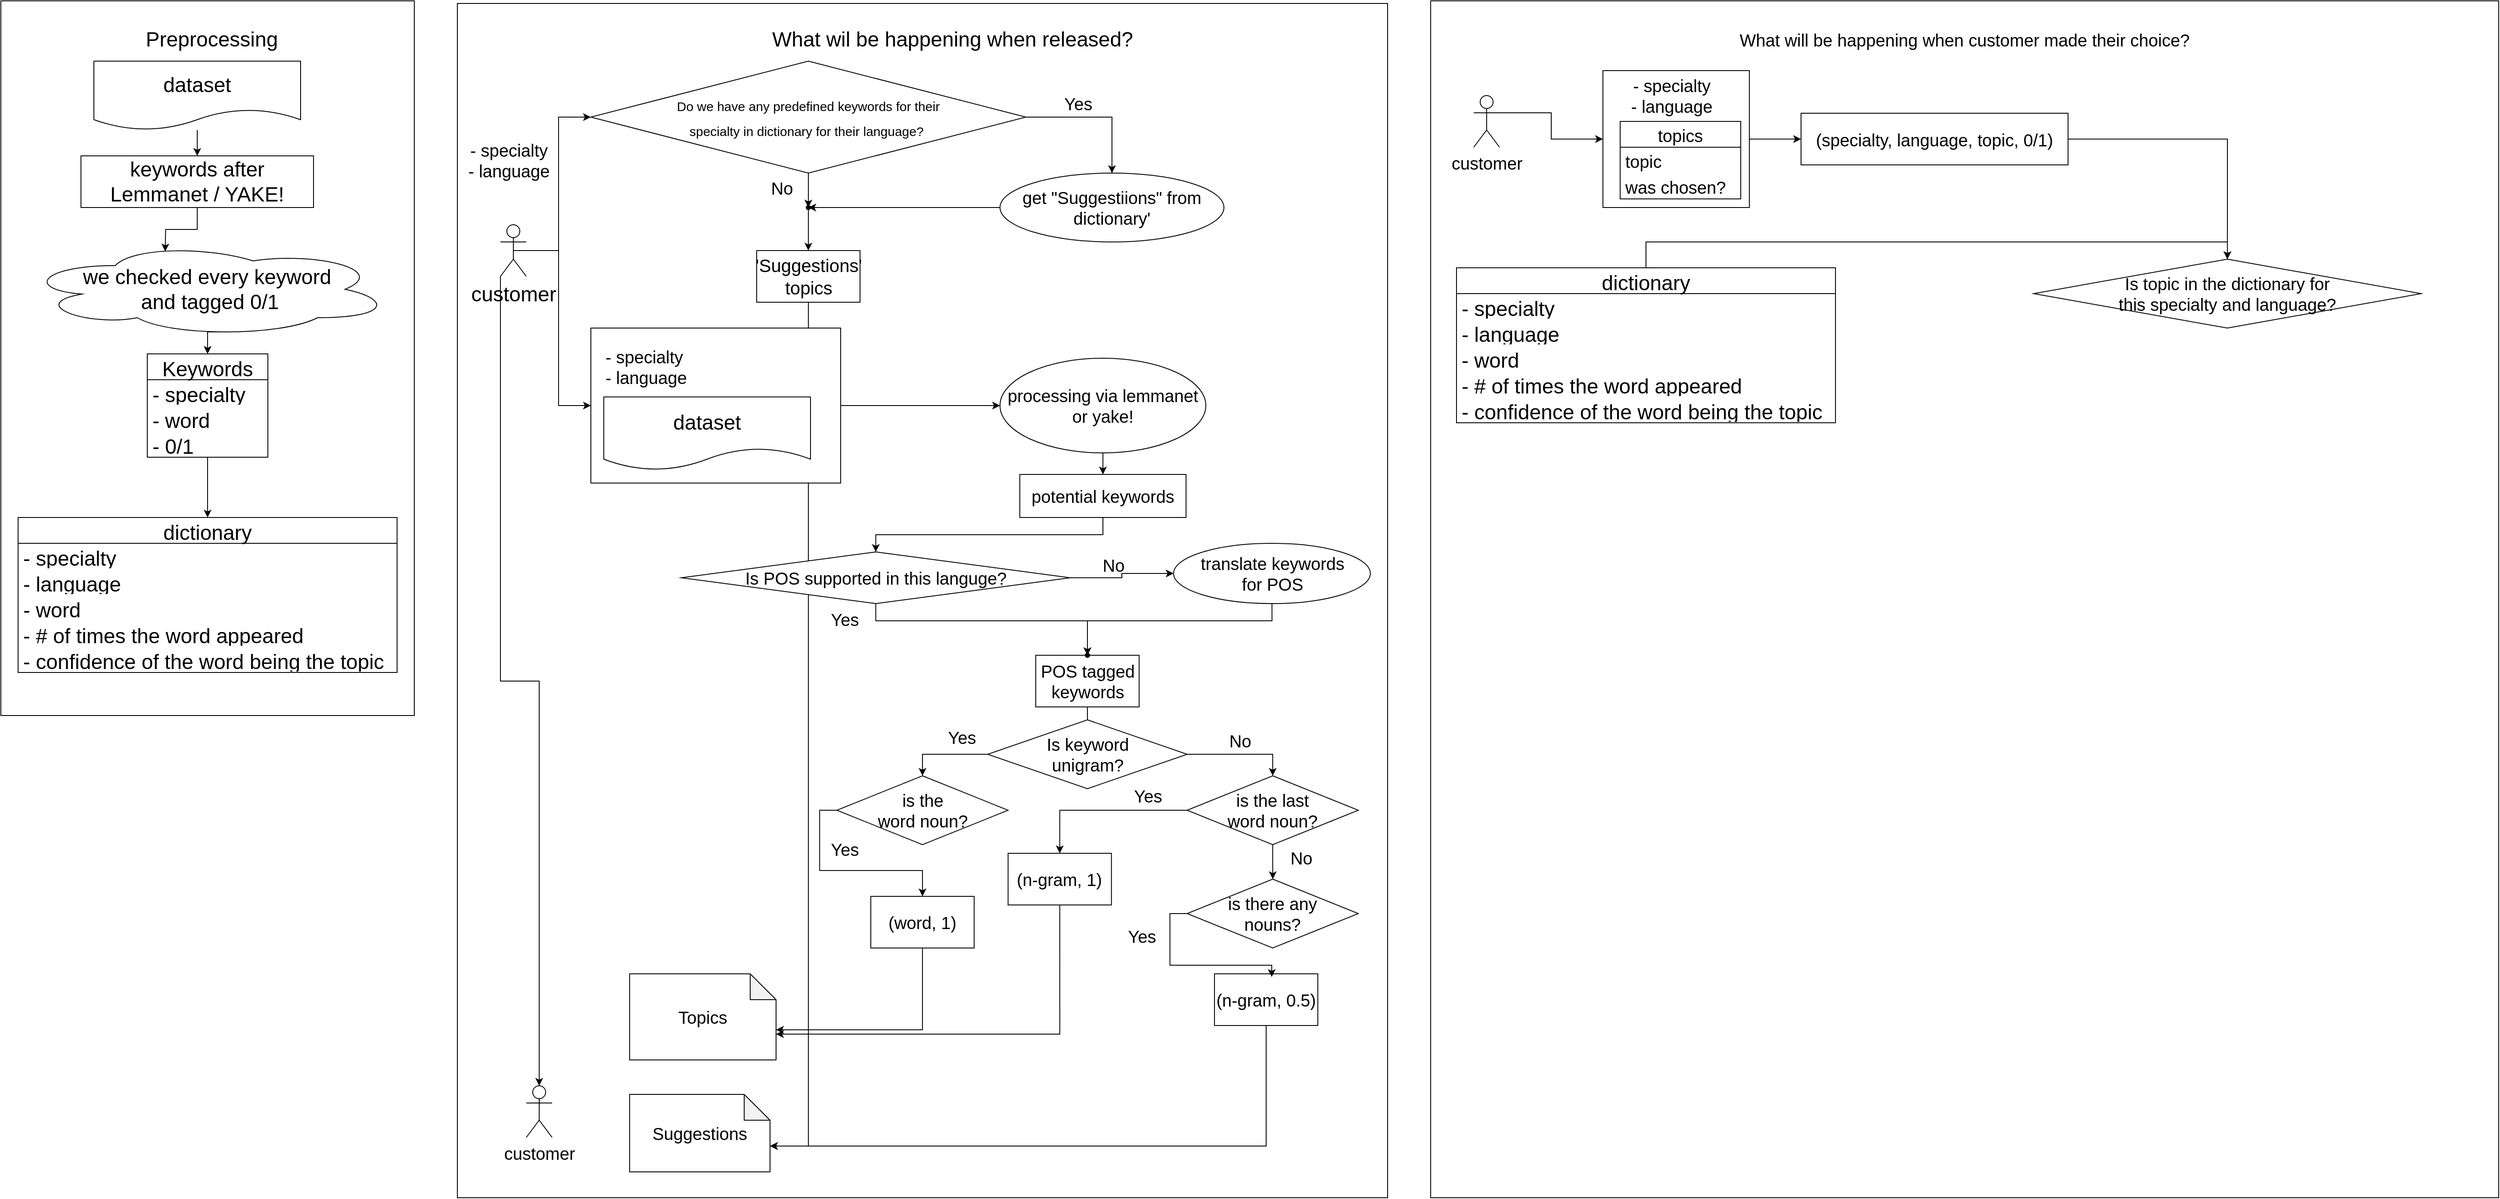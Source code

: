 <mxfile version="20.0.4" type="github">
  <diagram id="jyxu2O19Q4zOR1j5VVk1" name="Page-1">
    <mxGraphModel dx="2234" dy="1314" grid="1" gridSize="10" guides="1" tooltips="1" connect="1" arrows="1" fold="1" page="1" pageScale="1" pageWidth="827" pageHeight="1169" math="0" shadow="0">
      <root>
        <mxCell id="0" />
        <mxCell id="1" parent="0" />
        <mxCell id="x0YamRShH7wEF_Pz-_7j-72" value="" style="rounded=0;whiteSpace=wrap;html=1;fontSize=24;" vertex="1" parent="1">
          <mxGeometry x="10" y="10" width="480" height="830" as="geometry" />
        </mxCell>
        <mxCell id="x0YamRShH7wEF_Pz-_7j-2" value="&lt;font style=&quot;font-size: 24px;&quot;&gt;Preprocessing&lt;/font&gt;" style="text;html=1;strokeColor=none;fillColor=none;align=center;verticalAlign=middle;whiteSpace=wrap;rounded=0;" vertex="1" parent="1">
          <mxGeometry x="40" y="40" width="430" height="30" as="geometry" />
        </mxCell>
        <mxCell id="x0YamRShH7wEF_Pz-_7j-68" value="" style="edgeStyle=orthogonalEdgeStyle;rounded=0;orthogonalLoop=1;jettySize=auto;html=1;fontSize=11;" edge="1" parent="1" source="x0YamRShH7wEF_Pz-_7j-3" target="x0YamRShH7wEF_Pz-_7j-64">
          <mxGeometry relative="1" as="geometry" />
        </mxCell>
        <mxCell id="x0YamRShH7wEF_Pz-_7j-3" value="Keywords" style="swimlane;fontStyle=0;childLayout=stackLayout;horizontal=1;startSize=30;horizontalStack=0;resizeParent=1;resizeParentMax=0;resizeLast=0;collapsible=1;marginBottom=0;fontSize=24;" vertex="1" parent="1">
          <mxGeometry x="180" y="420" width="140" height="120" as="geometry" />
        </mxCell>
        <mxCell id="x0YamRShH7wEF_Pz-_7j-4" value="- specialty" style="text;strokeColor=none;fillColor=none;align=left;verticalAlign=middle;spacingLeft=4;spacingRight=4;overflow=hidden;points=[[0,0.5],[1,0.5]];portConstraint=eastwest;rotatable=0;fontSize=24;" vertex="1" parent="x0YamRShH7wEF_Pz-_7j-3">
          <mxGeometry y="30" width="140" height="30" as="geometry" />
        </mxCell>
        <mxCell id="x0YamRShH7wEF_Pz-_7j-5" value="- word" style="text;strokeColor=none;fillColor=none;align=left;verticalAlign=middle;spacingLeft=4;spacingRight=4;overflow=hidden;points=[[0,0.5],[1,0.5]];portConstraint=eastwest;rotatable=0;fontSize=24;" vertex="1" parent="x0YamRShH7wEF_Pz-_7j-3">
          <mxGeometry y="60" width="140" height="30" as="geometry" />
        </mxCell>
        <mxCell id="x0YamRShH7wEF_Pz-_7j-6" value="- 0/1" style="text;strokeColor=none;fillColor=none;align=left;verticalAlign=middle;spacingLeft=4;spacingRight=4;overflow=hidden;points=[[0,0.5],[1,0.5]];portConstraint=eastwest;rotatable=0;fontSize=24;" vertex="1" parent="x0YamRShH7wEF_Pz-_7j-3">
          <mxGeometry y="90" width="140" height="30" as="geometry" />
        </mxCell>
        <mxCell id="x0YamRShH7wEF_Pz-_7j-16" value="" style="edgeStyle=orthogonalEdgeStyle;rounded=0;orthogonalLoop=1;jettySize=auto;html=1;fontSize=12;" edge="1" parent="1" source="x0YamRShH7wEF_Pz-_7j-8" target="x0YamRShH7wEF_Pz-_7j-14">
          <mxGeometry relative="1" as="geometry" />
        </mxCell>
        <mxCell id="x0YamRShH7wEF_Pz-_7j-8" value="dataset" style="shape=document;whiteSpace=wrap;html=1;boundedLbl=1;fontSize=24;" vertex="1" parent="1">
          <mxGeometry x="118" y="80" width="240" height="80" as="geometry" />
        </mxCell>
        <mxCell id="x0YamRShH7wEF_Pz-_7j-62" style="edgeStyle=orthogonalEdgeStyle;rounded=0;orthogonalLoop=1;jettySize=auto;html=1;exitX=0.5;exitY=1;exitDx=0;exitDy=0;entryX=0.4;entryY=0.1;entryDx=0;entryDy=0;entryPerimeter=0;fontSize=11;" edge="1" parent="1" source="x0YamRShH7wEF_Pz-_7j-14">
          <mxGeometry relative="1" as="geometry">
            <mxPoint x="200.8" y="301" as="targetPoint" />
          </mxGeometry>
        </mxCell>
        <mxCell id="x0YamRShH7wEF_Pz-_7j-14" value="keywords after Lemmanet / YAKE!" style="whiteSpace=wrap;html=1;sketch=0;fontSize=24;" vertex="1" parent="1">
          <mxGeometry x="103" y="190" width="270" height="60" as="geometry" />
        </mxCell>
        <mxCell id="x0YamRShH7wEF_Pz-_7j-63" style="edgeStyle=orthogonalEdgeStyle;rounded=0;orthogonalLoop=1;jettySize=auto;html=1;exitX=0.55;exitY=0.95;exitDx=0;exitDy=0;exitPerimeter=0;entryX=0.5;entryY=0;entryDx=0;entryDy=0;fontSize=11;" edge="1" parent="1" target="x0YamRShH7wEF_Pz-_7j-3">
          <mxGeometry relative="1" as="geometry">
            <mxPoint x="264.85" y="394.5" as="sourcePoint" />
          </mxGeometry>
        </mxCell>
        <mxCell id="x0YamRShH7wEF_Pz-_7j-61" value="we checked every keyword&lt;br style=&quot;font-size: 24px;&quot;&gt;&amp;nbsp;and tagged 0/1" style="ellipse;shape=cloud;whiteSpace=wrap;html=1;fontSize=24;" vertex="1" parent="1">
          <mxGeometry x="36" y="290" width="427" height="110" as="geometry" />
        </mxCell>
        <mxCell id="x0YamRShH7wEF_Pz-_7j-64" value="dictionary" style="swimlane;fontStyle=0;childLayout=stackLayout;horizontal=1;startSize=30;horizontalStack=0;resizeParent=1;resizeParentMax=0;resizeLast=0;collapsible=1;marginBottom=0;fontSize=24;" vertex="1" parent="1">
          <mxGeometry x="30" y="610" width="440" height="180" as="geometry" />
        </mxCell>
        <mxCell id="x0YamRShH7wEF_Pz-_7j-65" value="- specialty" style="text;strokeColor=none;fillColor=none;align=left;verticalAlign=middle;spacingLeft=4;spacingRight=4;overflow=hidden;points=[[0,0.5],[1,0.5]];portConstraint=eastwest;rotatable=0;fontSize=24;" vertex="1" parent="x0YamRShH7wEF_Pz-_7j-64">
          <mxGeometry y="30" width="440" height="30" as="geometry" />
        </mxCell>
        <mxCell id="x0YamRShH7wEF_Pz-_7j-70" value="- language" style="text;strokeColor=none;fillColor=none;align=left;verticalAlign=middle;spacingLeft=4;spacingRight=4;overflow=hidden;points=[[0,0.5],[1,0.5]];portConstraint=eastwest;rotatable=0;fontSize=24;" vertex="1" parent="x0YamRShH7wEF_Pz-_7j-64">
          <mxGeometry y="60" width="440" height="30" as="geometry" />
        </mxCell>
        <mxCell id="x0YamRShH7wEF_Pz-_7j-66" value="- word" style="text;strokeColor=none;fillColor=none;align=left;verticalAlign=middle;spacingLeft=4;spacingRight=4;overflow=hidden;points=[[0,0.5],[1,0.5]];portConstraint=eastwest;rotatable=0;fontSize=24;" vertex="1" parent="x0YamRShH7wEF_Pz-_7j-64">
          <mxGeometry y="90" width="440" height="30" as="geometry" />
        </mxCell>
        <mxCell id="x0YamRShH7wEF_Pz-_7j-67" value="- # of times the word appeared" style="text;strokeColor=none;fillColor=none;align=left;verticalAlign=middle;spacingLeft=4;spacingRight=4;overflow=hidden;points=[[0,0.5],[1,0.5]];portConstraint=eastwest;rotatable=0;fontSize=24;" vertex="1" parent="x0YamRShH7wEF_Pz-_7j-64">
          <mxGeometry y="120" width="440" height="30" as="geometry" />
        </mxCell>
        <mxCell id="x0YamRShH7wEF_Pz-_7j-69" value="- confidence of the word being the topic" style="text;strokeColor=none;fillColor=none;align=left;verticalAlign=middle;spacingLeft=4;spacingRight=4;overflow=hidden;points=[[0,0.5],[1,0.5]];portConstraint=eastwest;rotatable=0;fontSize=24;" vertex="1" parent="x0YamRShH7wEF_Pz-_7j-64">
          <mxGeometry y="150" width="440" height="30" as="geometry" />
        </mxCell>
        <mxCell id="x0YamRShH7wEF_Pz-_7j-76" value="" style="rounded=0;whiteSpace=wrap;html=1;fontSize=24;" vertex="1" parent="1">
          <mxGeometry x="540" y="13" width="1080" height="1387" as="geometry" />
        </mxCell>
        <mxCell id="x0YamRShH7wEF_Pz-_7j-77" value="What wil be happening when released?" style="text;html=1;strokeColor=none;fillColor=none;align=center;verticalAlign=middle;whiteSpace=wrap;rounded=0;fontSize=24;" vertex="1" parent="1">
          <mxGeometry x="740" y="40" width="750" height="30" as="geometry" />
        </mxCell>
        <mxCell id="x0YamRShH7wEF_Pz-_7j-82" value="" style="edgeStyle=orthogonalEdgeStyle;rounded=0;orthogonalLoop=1;jettySize=auto;html=1;fontSize=24;entryX=0;entryY=0.5;entryDx=0;entryDy=0;" edge="1" parent="1" source="x0YamRShH7wEF_Pz-_7j-79" target="x0YamRShH7wEF_Pz-_7j-81">
          <mxGeometry relative="1" as="geometry" />
        </mxCell>
        <mxCell id="x0YamRShH7wEF_Pz-_7j-93" style="edgeStyle=orthogonalEdgeStyle;rounded=0;orthogonalLoop=1;jettySize=auto;html=1;exitX=0.5;exitY=0.5;exitDx=0;exitDy=0;exitPerimeter=0;entryX=0;entryY=0.5;entryDx=0;entryDy=0;fontSize=15;" edge="1" parent="1" source="x0YamRShH7wEF_Pz-_7j-79" target="x0YamRShH7wEF_Pz-_7j-96">
          <mxGeometry relative="1" as="geometry" />
        </mxCell>
        <mxCell id="x0YamRShH7wEF_Pz-_7j-154" style="edgeStyle=orthogonalEdgeStyle;rounded=0;orthogonalLoop=1;jettySize=auto;html=1;exitX=0;exitY=1;exitDx=0;exitDy=0;exitPerimeter=0;entryX=0.5;entryY=0;entryDx=0;entryDy=0;entryPerimeter=0;fontSize=20;" edge="1" parent="1" source="x0YamRShH7wEF_Pz-_7j-79" target="x0YamRShH7wEF_Pz-_7j-153">
          <mxGeometry relative="1" as="geometry" />
        </mxCell>
        <mxCell id="x0YamRShH7wEF_Pz-_7j-79" value="customer" style="shape=umlActor;verticalLabelPosition=bottom;verticalAlign=top;html=1;outlineConnect=0;fontSize=24;" vertex="1" parent="1">
          <mxGeometry x="590" y="270" width="30" height="60" as="geometry" />
        </mxCell>
        <mxCell id="x0YamRShH7wEF_Pz-_7j-87" style="edgeStyle=orthogonalEdgeStyle;rounded=0;orthogonalLoop=1;jettySize=auto;html=1;exitX=1;exitY=0.5;exitDx=0;exitDy=0;entryX=0.5;entryY=0;entryDx=0;entryDy=0;fontSize=15;" edge="1" parent="1" source="x0YamRShH7wEF_Pz-_7j-81" target="x0YamRShH7wEF_Pz-_7j-86">
          <mxGeometry relative="1" as="geometry" />
        </mxCell>
        <mxCell id="x0YamRShH7wEF_Pz-_7j-119" style="edgeStyle=orthogonalEdgeStyle;rounded=0;orthogonalLoop=1;jettySize=auto;html=1;exitX=0.5;exitY=1;exitDx=0;exitDy=0;entryX=0.6;entryY=0.4;entryDx=0;entryDy=0;entryPerimeter=0;fontSize=20;" edge="1" parent="1" source="x0YamRShH7wEF_Pz-_7j-81" target="x0YamRShH7wEF_Pz-_7j-117">
          <mxGeometry relative="1" as="geometry" />
        </mxCell>
        <mxCell id="x0YamRShH7wEF_Pz-_7j-81" value="&lt;font style=&quot;font-size: 15px;&quot;&gt;&lt;br&gt;Do we have any predefined keywords for their &lt;br&gt;specialty in dictionary for their language?&amp;nbsp;&lt;/font&gt;" style="rhombus;whiteSpace=wrap;html=1;fontSize=24;verticalAlign=top;" vertex="1" parent="1">
          <mxGeometry x="695" y="80" width="505" height="130" as="geometry" />
        </mxCell>
        <mxCell id="x0YamRShH7wEF_Pz-_7j-162" style="edgeStyle=orthogonalEdgeStyle;rounded=0;orthogonalLoop=1;jettySize=auto;html=1;exitX=0.5;exitY=1;exitDx=0;exitDy=0;fontSize=20;entryX=0;entryY=0;entryDx=163;entryDy=60;entryPerimeter=0;" edge="1" parent="1" source="x0YamRShH7wEF_Pz-_7j-84" target="x0YamRShH7wEF_Pz-_7j-160">
          <mxGeometry relative="1" as="geometry">
            <Array as="points">
              <mxPoint x="947" y="1340" />
            </Array>
          </mxGeometry>
        </mxCell>
        <mxCell id="x0YamRShH7wEF_Pz-_7j-84" value="&#39;Suggestions&#39; topics" style="rounded=0;whiteSpace=wrap;html=1;fontSize=21;" vertex="1" parent="1">
          <mxGeometry x="887.5" y="300" width="120" height="60" as="geometry" />
        </mxCell>
        <mxCell id="x0YamRShH7wEF_Pz-_7j-89" style="edgeStyle=orthogonalEdgeStyle;rounded=0;orthogonalLoop=1;jettySize=auto;html=1;exitX=0;exitY=0.5;exitDx=0;exitDy=0;fontSize=15;entryX=0.592;entryY=0.564;entryDx=0;entryDy=0;entryPerimeter=0;" edge="1" parent="1" source="x0YamRShH7wEF_Pz-_7j-86" target="x0YamRShH7wEF_Pz-_7j-117">
          <mxGeometry relative="1" as="geometry">
            <mxPoint x="950" y="240" as="targetPoint" />
          </mxGeometry>
        </mxCell>
        <mxCell id="x0YamRShH7wEF_Pz-_7j-86" value="get &quot;Suggestiions&quot; from dictionary&#39;" style="ellipse;whiteSpace=wrap;html=1;fontSize=20;" vertex="1" parent="1">
          <mxGeometry x="1170" y="210" width="260" height="80" as="geometry" />
        </mxCell>
        <mxCell id="x0YamRShH7wEF_Pz-_7j-90" value="Yes" style="text;html=1;strokeColor=none;fillColor=none;align=center;verticalAlign=middle;whiteSpace=wrap;rounded=0;fontSize=20;" vertex="1" parent="1">
          <mxGeometry x="1230.5" y="114" width="60" height="30" as="geometry" />
        </mxCell>
        <mxCell id="x0YamRShH7wEF_Pz-_7j-92" value="No" style="text;html=1;strokeColor=none;fillColor=none;align=center;verticalAlign=middle;whiteSpace=wrap;rounded=0;fontSize=20;" vertex="1" parent="1">
          <mxGeometry x="886.5" y="212" width="60" height="30" as="geometry" />
        </mxCell>
        <mxCell id="x0YamRShH7wEF_Pz-_7j-94" value="- specialty&lt;br style=&quot;font-size: 20px;&quot;&gt;- language" style="text;html=1;strokeColor=none;fillColor=none;align=center;verticalAlign=middle;whiteSpace=wrap;rounded=0;fontSize=20;" vertex="1" parent="1">
          <mxGeometry x="520" y="180" width="160" height="30" as="geometry" />
        </mxCell>
        <mxCell id="x0YamRShH7wEF_Pz-_7j-103" style="edgeStyle=orthogonalEdgeStyle;rounded=0;orthogonalLoop=1;jettySize=auto;html=1;exitX=1;exitY=0.5;exitDx=0;exitDy=0;entryX=0;entryY=0.5;entryDx=0;entryDy=0;fontSize=20;" edge="1" parent="1" source="x0YamRShH7wEF_Pz-_7j-96" target="x0YamRShH7wEF_Pz-_7j-102">
          <mxGeometry relative="1" as="geometry" />
        </mxCell>
        <mxCell id="x0YamRShH7wEF_Pz-_7j-96" value="" style="rounded=0;whiteSpace=wrap;html=1;fontSize=15;" vertex="1" parent="1">
          <mxGeometry x="695" y="390" width="290" height="180" as="geometry" />
        </mxCell>
        <mxCell id="x0YamRShH7wEF_Pz-_7j-78" value="dataset" style="shape=document;whiteSpace=wrap;html=1;boundedLbl=1;fontSize=24;" vertex="1" parent="1">
          <mxGeometry x="710" y="470" width="240" height="85" as="geometry" />
        </mxCell>
        <mxCell id="x0YamRShH7wEF_Pz-_7j-95" value="&lt;font style=&quot;font-size: 20px;&quot;&gt;- specialty&lt;br&gt;- language&lt;/font&gt;" style="text;html=1;strokeColor=none;fillColor=none;align=left;verticalAlign=middle;whiteSpace=wrap;rounded=0;fontSize=15;" vertex="1" parent="1">
          <mxGeometry x="710" y="400" width="170" height="70" as="geometry" />
        </mxCell>
        <mxCell id="x0YamRShH7wEF_Pz-_7j-111" style="edgeStyle=orthogonalEdgeStyle;rounded=0;orthogonalLoop=1;jettySize=auto;html=1;exitX=0.5;exitY=1;exitDx=0;exitDy=0;fontSize=20;" edge="1" parent="1" source="x0YamRShH7wEF_Pz-_7j-102" target="x0YamRShH7wEF_Pz-_7j-105">
          <mxGeometry relative="1" as="geometry" />
        </mxCell>
        <mxCell id="x0YamRShH7wEF_Pz-_7j-102" value="processing via lemmanet or yake!" style="ellipse;whiteSpace=wrap;html=1;fontSize=20;" vertex="1" parent="1">
          <mxGeometry x="1170" y="425" width="239" height="110" as="geometry" />
        </mxCell>
        <mxCell id="x0YamRShH7wEF_Pz-_7j-110" style="edgeStyle=orthogonalEdgeStyle;rounded=0;orthogonalLoop=1;jettySize=auto;html=1;exitX=0.5;exitY=1;exitDx=0;exitDy=0;entryX=0.5;entryY=0;entryDx=0;entryDy=0;fontSize=20;" edge="1" parent="1" source="x0YamRShH7wEF_Pz-_7j-105" target="x0YamRShH7wEF_Pz-_7j-17">
          <mxGeometry relative="1" as="geometry" />
        </mxCell>
        <mxCell id="x0YamRShH7wEF_Pz-_7j-105" value="potential keywords" style="rounded=0;whiteSpace=wrap;html=1;fontSize=20;" vertex="1" parent="1">
          <mxGeometry x="1193" y="560" width="193" height="50" as="geometry" />
        </mxCell>
        <mxCell id="x0YamRShH7wEF_Pz-_7j-112" style="edgeStyle=orthogonalEdgeStyle;rounded=0;orthogonalLoop=1;jettySize=auto;html=1;exitX=1;exitY=0.5;exitDx=0;exitDy=0;entryX=0;entryY=0.5;entryDx=0;entryDy=0;fontSize=20;" edge="1" parent="1" source="x0YamRShH7wEF_Pz-_7j-17" target="x0YamRShH7wEF_Pz-_7j-25">
          <mxGeometry relative="1" as="geometry" />
        </mxCell>
        <mxCell id="x0YamRShH7wEF_Pz-_7j-116" style="edgeStyle=orthogonalEdgeStyle;rounded=0;orthogonalLoop=1;jettySize=auto;html=1;exitX=0.5;exitY=1;exitDx=0;exitDy=0;entryX=0.482;entryY=0.647;entryDx=0;entryDy=0;entryPerimeter=0;fontSize=20;" edge="1" parent="1" source="x0YamRShH7wEF_Pz-_7j-17" target="x0YamRShH7wEF_Pz-_7j-34">
          <mxGeometry relative="1" as="geometry" />
        </mxCell>
        <mxCell id="x0YamRShH7wEF_Pz-_7j-17" value="&lt;font style=&quot;font-size: 20px;&quot;&gt;Is POS supported in this languge?&lt;/font&gt;" style="rhombus;whiteSpace=wrap;html=1;sketch=0;fontSize=20;" vertex="1" parent="1">
          <mxGeometry x="800" y="650" width="451.5" height="60" as="geometry" />
        </mxCell>
        <mxCell id="x0YamRShH7wEF_Pz-_7j-40" style="edgeStyle=orthogonalEdgeStyle;rounded=0;orthogonalLoop=1;jettySize=auto;html=1;exitX=0.5;exitY=1;exitDx=0;exitDy=0;fontSize=20;" edge="1" parent="1" source="x0YamRShH7wEF_Pz-_7j-19" target="x0YamRShH7wEF_Pz-_7j-41">
          <mxGeometry relative="1" as="geometry">
            <mxPoint x="1271.167" y="950" as="targetPoint" />
          </mxGeometry>
        </mxCell>
        <mxCell id="x0YamRShH7wEF_Pz-_7j-19" value="POS tagged keywords" style="whiteSpace=wrap;html=1;sketch=0;fontSize=20;" vertex="1" parent="1">
          <mxGeometry x="1211.5" y="770" width="120" height="60" as="geometry" />
        </mxCell>
        <mxCell id="x0YamRShH7wEF_Pz-_7j-115" style="edgeStyle=orthogonalEdgeStyle;rounded=0;orthogonalLoop=1;jettySize=auto;html=1;exitX=0.5;exitY=1;exitDx=0;exitDy=0;entryX=1.015;entryY=0.847;entryDx=0;entryDy=0;entryPerimeter=0;fontSize=20;" edge="1" parent="1" source="x0YamRShH7wEF_Pz-_7j-25" target="x0YamRShH7wEF_Pz-_7j-34">
          <mxGeometry relative="1" as="geometry" />
        </mxCell>
        <mxCell id="x0YamRShH7wEF_Pz-_7j-25" value="translate keywords &lt;br&gt;for POS" style="ellipse;whiteSpace=wrap;html=1;fontSize=20;" vertex="1" parent="1">
          <mxGeometry x="1371.5" y="640" width="228.5" height="70" as="geometry" />
        </mxCell>
        <mxCell id="x0YamRShH7wEF_Pz-_7j-34" value="" style="shape=waypoint;sketch=0;size=6;pointerEvents=1;points=[];fillColor=default;resizable=0;rotatable=0;perimeter=centerPerimeter;snapToPoint=1;fontSize=20;" vertex="1" parent="1">
          <mxGeometry x="1251.5" y="750" width="40" height="40" as="geometry" />
        </mxCell>
        <mxCell id="x0YamRShH7wEF_Pz-_7j-122" style="edgeStyle=orthogonalEdgeStyle;rounded=0;orthogonalLoop=1;jettySize=auto;html=1;exitX=0;exitY=0.5;exitDx=0;exitDy=0;entryX=0.5;entryY=0;entryDx=0;entryDy=0;fontSize=20;" edge="1" parent="1" source="x0YamRShH7wEF_Pz-_7j-41" target="x0YamRShH7wEF_Pz-_7j-125">
          <mxGeometry relative="1" as="geometry">
            <mxPoint x="1096.5" y="925" as="targetPoint" />
          </mxGeometry>
        </mxCell>
        <mxCell id="x0YamRShH7wEF_Pz-_7j-124" style="edgeStyle=orthogonalEdgeStyle;rounded=0;orthogonalLoop=1;jettySize=auto;html=1;exitX=1;exitY=0.5;exitDx=0;exitDy=0;entryX=0.5;entryY=0;entryDx=0;entryDy=0;fontSize=20;" edge="1" parent="1" source="x0YamRShH7wEF_Pz-_7j-41" target="x0YamRShH7wEF_Pz-_7j-53">
          <mxGeometry relative="1" as="geometry" />
        </mxCell>
        <mxCell id="x0YamRShH7wEF_Pz-_7j-41" value="Is keyword&lt;br&gt;unigram?" style="rhombus;whiteSpace=wrap;html=1;fontSize=20;" vertex="1" parent="1">
          <mxGeometry x="1155.75" y="845" width="231.5" height="80" as="geometry" />
        </mxCell>
        <mxCell id="x0YamRShH7wEF_Pz-_7j-50" value="Yes" style="text;html=1;strokeColor=none;fillColor=none;align=center;verticalAlign=middle;whiteSpace=wrap;rounded=0;fontSize=20;" vertex="1" parent="1">
          <mxGeometry x="960" y="715" width="60" height="25" as="geometry" />
        </mxCell>
        <mxCell id="x0YamRShH7wEF_Pz-_7j-52" value="Yes" style="text;html=1;strokeColor=none;fillColor=none;align=center;verticalAlign=middle;whiteSpace=wrap;rounded=0;fontSize=20;" vertex="1" parent="1">
          <mxGeometry x="1095.75" y="850" width="60" height="30" as="geometry" />
        </mxCell>
        <mxCell id="x0YamRShH7wEF_Pz-_7j-135" style="edgeStyle=orthogonalEdgeStyle;rounded=0;orthogonalLoop=1;jettySize=auto;html=1;exitX=0;exitY=0.5;exitDx=0;exitDy=0;entryX=0.5;entryY=0;entryDx=0;entryDy=0;fontSize=20;" edge="1" parent="1" source="x0YamRShH7wEF_Pz-_7j-53" target="x0YamRShH7wEF_Pz-_7j-128">
          <mxGeometry relative="1" as="geometry" />
        </mxCell>
        <mxCell id="x0YamRShH7wEF_Pz-_7j-138" style="edgeStyle=orthogonalEdgeStyle;rounded=0;orthogonalLoop=1;jettySize=auto;html=1;exitX=0.5;exitY=1;exitDx=0;exitDy=0;fontSize=20;" edge="1" parent="1" source="x0YamRShH7wEF_Pz-_7j-53" target="x0YamRShH7wEF_Pz-_7j-130">
          <mxGeometry relative="1" as="geometry" />
        </mxCell>
        <mxCell id="x0YamRShH7wEF_Pz-_7j-53" value="is the last &lt;br&gt;word noun?" style="rhombus;whiteSpace=wrap;html=1;fontSize=20;" vertex="1" parent="1">
          <mxGeometry x="1387.25" y="910" width="198.75" height="80" as="geometry" />
        </mxCell>
        <mxCell id="x0YamRShH7wEF_Pz-_7j-55" value="No" style="text;html=1;strokeColor=none;fillColor=none;align=center;verticalAlign=middle;whiteSpace=wrap;rounded=0;fontSize=20;" vertex="1" parent="1">
          <mxGeometry x="1419" y="854" width="60" height="30" as="geometry" />
        </mxCell>
        <mxCell id="x0YamRShH7wEF_Pz-_7j-114" value="No" style="text;html=1;strokeColor=none;fillColor=none;align=center;verticalAlign=middle;whiteSpace=wrap;rounded=0;fontSize=20;" vertex="1" parent="1">
          <mxGeometry x="1271.5" y="650" width="60" height="30" as="geometry" />
        </mxCell>
        <mxCell id="x0YamRShH7wEF_Pz-_7j-120" value="" style="edgeStyle=orthogonalEdgeStyle;rounded=0;orthogonalLoop=1;jettySize=auto;html=1;fontSize=20;" edge="1" parent="1" source="x0YamRShH7wEF_Pz-_7j-117" target="x0YamRShH7wEF_Pz-_7j-84">
          <mxGeometry relative="1" as="geometry" />
        </mxCell>
        <mxCell id="x0YamRShH7wEF_Pz-_7j-117" value="" style="shape=waypoint;sketch=0;size=6;pointerEvents=1;points=[];fillColor=default;resizable=0;rotatable=0;perimeter=centerPerimeter;snapToPoint=1;fontSize=20;" vertex="1" parent="1">
          <mxGeometry x="927.5" y="230" width="40" height="40" as="geometry" />
        </mxCell>
        <mxCell id="x0YamRShH7wEF_Pz-_7j-131" style="edgeStyle=orthogonalEdgeStyle;rounded=0;orthogonalLoop=1;jettySize=auto;html=1;exitX=0;exitY=0.5;exitDx=0;exitDy=0;entryX=0.5;entryY=0;entryDx=0;entryDy=0;fontSize=20;" edge="1" parent="1" source="x0YamRShH7wEF_Pz-_7j-125" target="x0YamRShH7wEF_Pz-_7j-126">
          <mxGeometry relative="1" as="geometry" />
        </mxCell>
        <mxCell id="x0YamRShH7wEF_Pz-_7j-125" value="is the&lt;br&gt;word noun?" style="rhombus;whiteSpace=wrap;html=1;fontSize=20;" vertex="1" parent="1">
          <mxGeometry x="980.63" y="910" width="198.75" height="80" as="geometry" />
        </mxCell>
        <mxCell id="x0YamRShH7wEF_Pz-_7j-164" style="edgeStyle=orthogonalEdgeStyle;rounded=0;orthogonalLoop=1;jettySize=auto;html=1;exitX=0.5;exitY=1;exitDx=0;exitDy=0;entryX=0;entryY=0;entryDx=170;entryDy=65;entryPerimeter=0;fontSize=20;" edge="1" parent="1" source="x0YamRShH7wEF_Pz-_7j-126" target="x0YamRShH7wEF_Pz-_7j-161">
          <mxGeometry relative="1" as="geometry" />
        </mxCell>
        <mxCell id="x0YamRShH7wEF_Pz-_7j-126" value="(word, 1)" style="rounded=0;whiteSpace=wrap;html=1;fontSize=20;" vertex="1" parent="1">
          <mxGeometry x="1020" y="1050" width="120" height="60" as="geometry" />
        </mxCell>
        <mxCell id="x0YamRShH7wEF_Pz-_7j-165" style="edgeStyle=orthogonalEdgeStyle;rounded=0;orthogonalLoop=1;jettySize=auto;html=1;exitX=0.5;exitY=1;exitDx=0;exitDy=0;fontSize=20;" edge="1" parent="1" source="x0YamRShH7wEF_Pz-_7j-128">
          <mxGeometry relative="1" as="geometry">
            <mxPoint x="910" y="1210" as="targetPoint" />
            <Array as="points">
              <mxPoint x="1239" y="1210" />
            </Array>
          </mxGeometry>
        </mxCell>
        <mxCell id="x0YamRShH7wEF_Pz-_7j-128" value="(n-gram, 1)" style="rounded=0;whiteSpace=wrap;html=1;fontSize=20;" vertex="1" parent="1">
          <mxGeometry x="1179.38" y="1000" width="120" height="60" as="geometry" />
        </mxCell>
        <mxCell id="x0YamRShH7wEF_Pz-_7j-163" style="edgeStyle=orthogonalEdgeStyle;rounded=0;orthogonalLoop=1;jettySize=auto;html=1;exitX=0.5;exitY=1;exitDx=0;exitDy=0;entryX=0;entryY=0;entryDx=163;entryDy=60;entryPerimeter=0;fontSize=20;" edge="1" parent="1" source="x0YamRShH7wEF_Pz-_7j-129" target="x0YamRShH7wEF_Pz-_7j-160">
          <mxGeometry relative="1" as="geometry" />
        </mxCell>
        <mxCell id="x0YamRShH7wEF_Pz-_7j-129" value="(n-gram, 0.5)" style="rounded=0;whiteSpace=wrap;html=1;fontSize=20;" vertex="1" parent="1">
          <mxGeometry x="1419" y="1140" width="120" height="60" as="geometry" />
        </mxCell>
        <mxCell id="x0YamRShH7wEF_Pz-_7j-140" style="edgeStyle=orthogonalEdgeStyle;rounded=0;orthogonalLoop=1;jettySize=auto;html=1;exitX=0;exitY=0.5;exitDx=0;exitDy=0;entryX=0.554;entryY=0.06;entryDx=0;entryDy=0;entryPerimeter=0;fontSize=20;" edge="1" parent="1" source="x0YamRShH7wEF_Pz-_7j-130" target="x0YamRShH7wEF_Pz-_7j-129">
          <mxGeometry relative="1" as="geometry" />
        </mxCell>
        <mxCell id="x0YamRShH7wEF_Pz-_7j-130" value="is there any &lt;br&gt;nouns?" style="rhombus;whiteSpace=wrap;html=1;fontSize=20;" vertex="1" parent="1">
          <mxGeometry x="1387.25" y="1030" width="198.75" height="80" as="geometry" />
        </mxCell>
        <mxCell id="x0YamRShH7wEF_Pz-_7j-132" value="Yes" style="text;html=1;strokeColor=none;fillColor=none;align=center;verticalAlign=middle;whiteSpace=wrap;rounded=0;fontSize=20;" vertex="1" parent="1">
          <mxGeometry x="960" y="980" width="60" height="30" as="geometry" />
        </mxCell>
        <mxCell id="x0YamRShH7wEF_Pz-_7j-136" value="Yes" style="text;html=1;strokeColor=none;fillColor=none;align=center;verticalAlign=middle;whiteSpace=wrap;rounded=0;fontSize=20;" vertex="1" parent="1">
          <mxGeometry x="1311.5" y="918" width="60" height="30" as="geometry" />
        </mxCell>
        <mxCell id="x0YamRShH7wEF_Pz-_7j-139" value="No" style="text;html=1;strokeColor=none;fillColor=none;align=center;verticalAlign=middle;whiteSpace=wrap;rounded=0;fontSize=20;" vertex="1" parent="1">
          <mxGeometry x="1490" y="990" width="60" height="30" as="geometry" />
        </mxCell>
        <mxCell id="x0YamRShH7wEF_Pz-_7j-141" value="Yes" style="text;html=1;strokeColor=none;fillColor=none;align=center;verticalAlign=middle;whiteSpace=wrap;rounded=0;fontSize=20;" vertex="1" parent="1">
          <mxGeometry x="1305" y="1081" width="60" height="30" as="geometry" />
        </mxCell>
        <mxCell id="x0YamRShH7wEF_Pz-_7j-153" value="customer&lt;br&gt;" style="shape=umlActor;verticalLabelPosition=bottom;verticalAlign=top;html=1;outlineConnect=0;fontSize=20;" vertex="1" parent="1">
          <mxGeometry x="620" y="1270" width="30" height="60" as="geometry" />
        </mxCell>
        <mxCell id="x0YamRShH7wEF_Pz-_7j-160" value="Suggestions" style="shape=note;whiteSpace=wrap;html=1;backgroundOutline=1;darkOpacity=0.05;fontSize=20;" vertex="1" parent="1">
          <mxGeometry x="740" y="1280" width="163" height="90" as="geometry" />
        </mxCell>
        <mxCell id="x0YamRShH7wEF_Pz-_7j-161" value="Topics" style="shape=note;whiteSpace=wrap;html=1;backgroundOutline=1;darkOpacity=0.05;fontSize=20;" vertex="1" parent="1">
          <mxGeometry x="740" y="1140" width="170" height="100" as="geometry" />
        </mxCell>
        <mxCell id="x0YamRShH7wEF_Pz-_7j-166" value="" style="rounded=0;whiteSpace=wrap;html=1;fontSize=20;" vertex="1" parent="1">
          <mxGeometry x="1670" y="10" width="1240" height="1390" as="geometry" />
        </mxCell>
        <mxCell id="x0YamRShH7wEF_Pz-_7j-167" value="What will be happening when customer made their choice?" style="text;html=1;strokeColor=none;fillColor=none;align=center;verticalAlign=middle;whiteSpace=wrap;rounded=0;fontSize=20;" vertex="1" parent="1">
          <mxGeometry x="1710" y="40" width="1160" height="30" as="geometry" />
        </mxCell>
        <mxCell id="x0YamRShH7wEF_Pz-_7j-170" style="edgeStyle=orthogonalEdgeStyle;rounded=0;orthogonalLoop=1;jettySize=auto;html=1;exitX=1;exitY=0.333;exitDx=0;exitDy=0;exitPerimeter=0;entryX=0;entryY=0.5;entryDx=0;entryDy=0;fontSize=20;" edge="1" parent="1" source="x0YamRShH7wEF_Pz-_7j-168" target="x0YamRShH7wEF_Pz-_7j-169">
          <mxGeometry relative="1" as="geometry" />
        </mxCell>
        <mxCell id="x0YamRShH7wEF_Pz-_7j-168" value="customer" style="shape=umlActor;verticalLabelPosition=bottom;verticalAlign=top;html=1;outlineConnect=0;fontSize=20;" vertex="1" parent="1">
          <mxGeometry x="1720" y="120" width="30" height="60" as="geometry" />
        </mxCell>
        <mxCell id="x0YamRShH7wEF_Pz-_7j-187" style="edgeStyle=orthogonalEdgeStyle;rounded=0;orthogonalLoop=1;jettySize=auto;html=1;exitX=1;exitY=0.5;exitDx=0;exitDy=0;entryX=0;entryY=0.5;entryDx=0;entryDy=0;fontSize=20;" edge="1" parent="1" source="x0YamRShH7wEF_Pz-_7j-169" target="x0YamRShH7wEF_Pz-_7j-186">
          <mxGeometry relative="1" as="geometry" />
        </mxCell>
        <mxCell id="x0YamRShH7wEF_Pz-_7j-169" value="" style="rounded=0;whiteSpace=wrap;html=1;fontSize=20;" vertex="1" parent="1">
          <mxGeometry x="1870" y="91" width="170" height="159" as="geometry" />
        </mxCell>
        <mxCell id="x0YamRShH7wEF_Pz-_7j-174" value="topics" style="swimlane;fontStyle=0;childLayout=stackLayout;horizontal=1;startSize=30;horizontalStack=0;resizeParent=1;resizeParentMax=0;resizeLast=0;collapsible=1;marginBottom=0;fontSize=20;" vertex="1" parent="1">
          <mxGeometry x="1890" y="150" width="140" height="90" as="geometry" />
        </mxCell>
        <mxCell id="x0YamRShH7wEF_Pz-_7j-175" value="topic" style="text;strokeColor=none;fillColor=none;align=left;verticalAlign=middle;spacingLeft=4;spacingRight=4;overflow=hidden;points=[[0,0.5],[1,0.5]];portConstraint=eastwest;rotatable=0;fontSize=20;" vertex="1" parent="x0YamRShH7wEF_Pz-_7j-174">
          <mxGeometry y="30" width="140" height="30" as="geometry" />
        </mxCell>
        <mxCell id="x0YamRShH7wEF_Pz-_7j-176" value="was chosen?" style="text;strokeColor=none;fillColor=none;align=left;verticalAlign=middle;spacingLeft=4;spacingRight=4;overflow=hidden;points=[[0,0.5],[1,0.5]];portConstraint=eastwest;rotatable=0;fontSize=20;" vertex="1" parent="x0YamRShH7wEF_Pz-_7j-174">
          <mxGeometry y="60" width="140" height="30" as="geometry" />
        </mxCell>
        <mxCell id="x0YamRShH7wEF_Pz-_7j-178" value="- specialty&lt;br&gt;- language" style="text;html=1;strokeColor=none;fillColor=none;align=center;verticalAlign=middle;whiteSpace=wrap;rounded=0;fontSize=20;" vertex="1" parent="1">
          <mxGeometry x="1890" y="105" width="120" height="30" as="geometry" />
        </mxCell>
        <mxCell id="x0YamRShH7wEF_Pz-_7j-189" style="edgeStyle=orthogonalEdgeStyle;rounded=0;orthogonalLoop=1;jettySize=auto;html=1;exitX=0.5;exitY=0;exitDx=0;exitDy=0;entryX=0.5;entryY=0;entryDx=0;entryDy=0;fontSize=20;" edge="1" parent="1" source="x0YamRShH7wEF_Pz-_7j-179" target="x0YamRShH7wEF_Pz-_7j-188">
          <mxGeometry relative="1" as="geometry" />
        </mxCell>
        <mxCell id="x0YamRShH7wEF_Pz-_7j-179" value="dictionary" style="swimlane;fontStyle=0;childLayout=stackLayout;horizontal=1;startSize=30;horizontalStack=0;resizeParent=1;resizeParentMax=0;resizeLast=0;collapsible=1;marginBottom=0;fontSize=24;" vertex="1" parent="1">
          <mxGeometry x="1700" y="320" width="440" height="180" as="geometry" />
        </mxCell>
        <mxCell id="x0YamRShH7wEF_Pz-_7j-180" value="- specialty" style="text;strokeColor=none;fillColor=none;align=left;verticalAlign=middle;spacingLeft=4;spacingRight=4;overflow=hidden;points=[[0,0.5],[1,0.5]];portConstraint=eastwest;rotatable=0;fontSize=24;" vertex="1" parent="x0YamRShH7wEF_Pz-_7j-179">
          <mxGeometry y="30" width="440" height="30" as="geometry" />
        </mxCell>
        <mxCell id="x0YamRShH7wEF_Pz-_7j-181" value="- language" style="text;strokeColor=none;fillColor=none;align=left;verticalAlign=middle;spacingLeft=4;spacingRight=4;overflow=hidden;points=[[0,0.5],[1,0.5]];portConstraint=eastwest;rotatable=0;fontSize=24;" vertex="1" parent="x0YamRShH7wEF_Pz-_7j-179">
          <mxGeometry y="60" width="440" height="30" as="geometry" />
        </mxCell>
        <mxCell id="x0YamRShH7wEF_Pz-_7j-182" value="- word" style="text;strokeColor=none;fillColor=none;align=left;verticalAlign=middle;spacingLeft=4;spacingRight=4;overflow=hidden;points=[[0,0.5],[1,0.5]];portConstraint=eastwest;rotatable=0;fontSize=24;" vertex="1" parent="x0YamRShH7wEF_Pz-_7j-179">
          <mxGeometry y="90" width="440" height="30" as="geometry" />
        </mxCell>
        <mxCell id="x0YamRShH7wEF_Pz-_7j-183" value="- # of times the word appeared" style="text;strokeColor=none;fillColor=none;align=left;verticalAlign=middle;spacingLeft=4;spacingRight=4;overflow=hidden;points=[[0,0.5],[1,0.5]];portConstraint=eastwest;rotatable=0;fontSize=24;" vertex="1" parent="x0YamRShH7wEF_Pz-_7j-179">
          <mxGeometry y="120" width="440" height="30" as="geometry" />
        </mxCell>
        <mxCell id="x0YamRShH7wEF_Pz-_7j-184" value="- confidence of the word being the topic" style="text;strokeColor=none;fillColor=none;align=left;verticalAlign=middle;spacingLeft=4;spacingRight=4;overflow=hidden;points=[[0,0.5],[1,0.5]];portConstraint=eastwest;rotatable=0;fontSize=24;" vertex="1" parent="x0YamRShH7wEF_Pz-_7j-179">
          <mxGeometry y="150" width="440" height="30" as="geometry" />
        </mxCell>
        <mxCell id="x0YamRShH7wEF_Pz-_7j-190" style="edgeStyle=orthogonalEdgeStyle;rounded=0;orthogonalLoop=1;jettySize=auto;html=1;exitX=1;exitY=0.5;exitDx=0;exitDy=0;fontSize=20;entryX=0.5;entryY=0;entryDx=0;entryDy=0;" edge="1" parent="1" source="x0YamRShH7wEF_Pz-_7j-186" target="x0YamRShH7wEF_Pz-_7j-188">
          <mxGeometry relative="1" as="geometry">
            <mxPoint x="2490.0" y="300" as="targetPoint" />
          </mxGeometry>
        </mxCell>
        <mxCell id="x0YamRShH7wEF_Pz-_7j-186" value="(specialty, language, topic, 0/1)" style="rounded=0;whiteSpace=wrap;html=1;fontSize=20;" vertex="1" parent="1">
          <mxGeometry x="2100" y="140.5" width="310" height="60" as="geometry" />
        </mxCell>
        <mxCell id="x0YamRShH7wEF_Pz-_7j-188" value="Is topic in the dictionary for &lt;br&gt;this specialty and language?" style="rhombus;whiteSpace=wrap;html=1;fontSize=20;" vertex="1" parent="1">
          <mxGeometry x="2370" y="310" width="450" height="80" as="geometry" />
        </mxCell>
      </root>
    </mxGraphModel>
  </diagram>
</mxfile>
